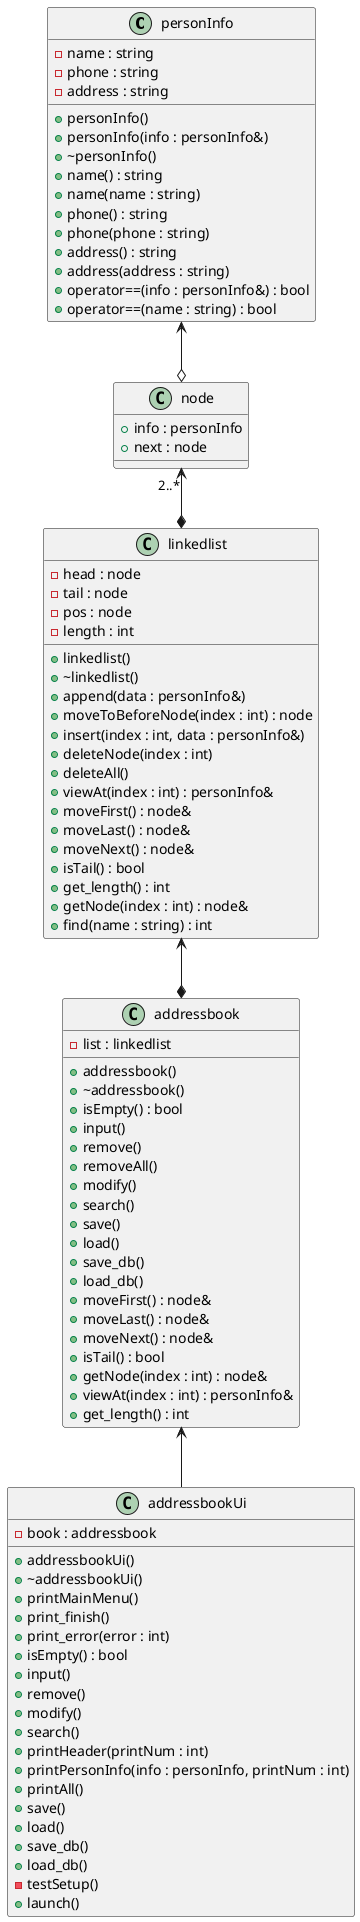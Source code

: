 @startuml

class personInfo {
- name : string
- phone : string
- address : string
+ personInfo()
+ personInfo(info : personInfo&)
+ ~personInfo()
+ name() : string
+ name(name : string)
+ phone() : string
+ phone(phone : string)
+ address() : string
+ address(address : string)
+ operator==(info : personInfo&) : bool
+ operator==(name : string) : bool
}

class node {
+ info : personInfo
+ next : node
}

class linkedlist {
- head : node
- tail : node
- pos : node
- length : int
+ linkedlist()
+ ~linkedlist()
+ append(data : personInfo&)
+ moveToBeforeNode(index : int) : node
+ insert(index : int, data : personInfo&)
+ deleteNode(index : int)
+ deleteAll()
+ viewAt(index : int) : personInfo&
+ moveFirst() : node&
+ moveLast() : node&
+ moveNext() : node&
+ isTail() : bool
+ get_length() : int
+ getNode(index : int) : node&
+ find(name : string) : int
}

class addressbook {
- list : linkedlist
+ addressbook()
+ ~addressbook()
+ isEmpty() : bool
+ input()
+ remove()
+ removeAll()
+ modify()
+ search()
+ save()
+ load()
+ save_db()
+ load_db()
+ moveFirst() : node&
+ moveLast() : node&
+ moveNext() : node&
+ isTail() : bool
+ getNode(index : int) : node&
+ viewAt(index : int) : personInfo&
+ get_length() : int
}

class addressbookUi {
- book : addressbook
+ addressbookUi()
+ ~addressbookUi()
+ printMainMenu()
+ print_finish()
+ print_error(error : int)
+ isEmpty() : bool
+ input()
+ remove()
+ modify()
+ search()
+ printHeader(printNum : int)
+ printPersonInfo(info : personInfo, printNum : int)
+ printAll()
+ save()
+ load()
+ save_db()
+ load_db()
- testSetup()
+ launch()
}

personInfo <--o node
node "2..*" <--* linkedlist
linkedlist <--* addressbook
addressbook <-- addressbookUi

@enduml
